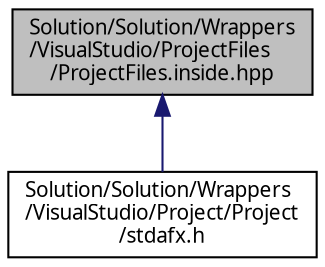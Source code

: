 digraph "Solution/Solution/Wrappers/VisualStudio/ProjectFiles/ProjectFiles.inside.hpp"
{
 // INTERACTIVE_SVG=YES
  edge [fontname="Verdana",fontsize="10",labelfontname="Verdana",labelfontsize="10"];
  node [fontname="Verdana",fontsize="10",shape=record];
  Node1 [label="Solution/Solution/Wrappers\l/VisualStudio/ProjectFiles\l/ProjectFiles.inside.hpp",height=0.2,width=0.4,color="black", fillcolor="grey75", style="filled", fontcolor="black"];
  Node1 -> Node2 [dir="back",color="midnightblue",fontsize="10",style="solid",fontname="Verdana"];
  Node2 [label="Solution/Solution/Wrappers\l/VisualStudio/Project/Project\l/stdafx.h",height=0.2,width=0.4,color="black", fillcolor="white", style="filled",URL="$_wrappers_2_visual_studio_2_project_2_project_2stdafx_8h_source.html"];
}
